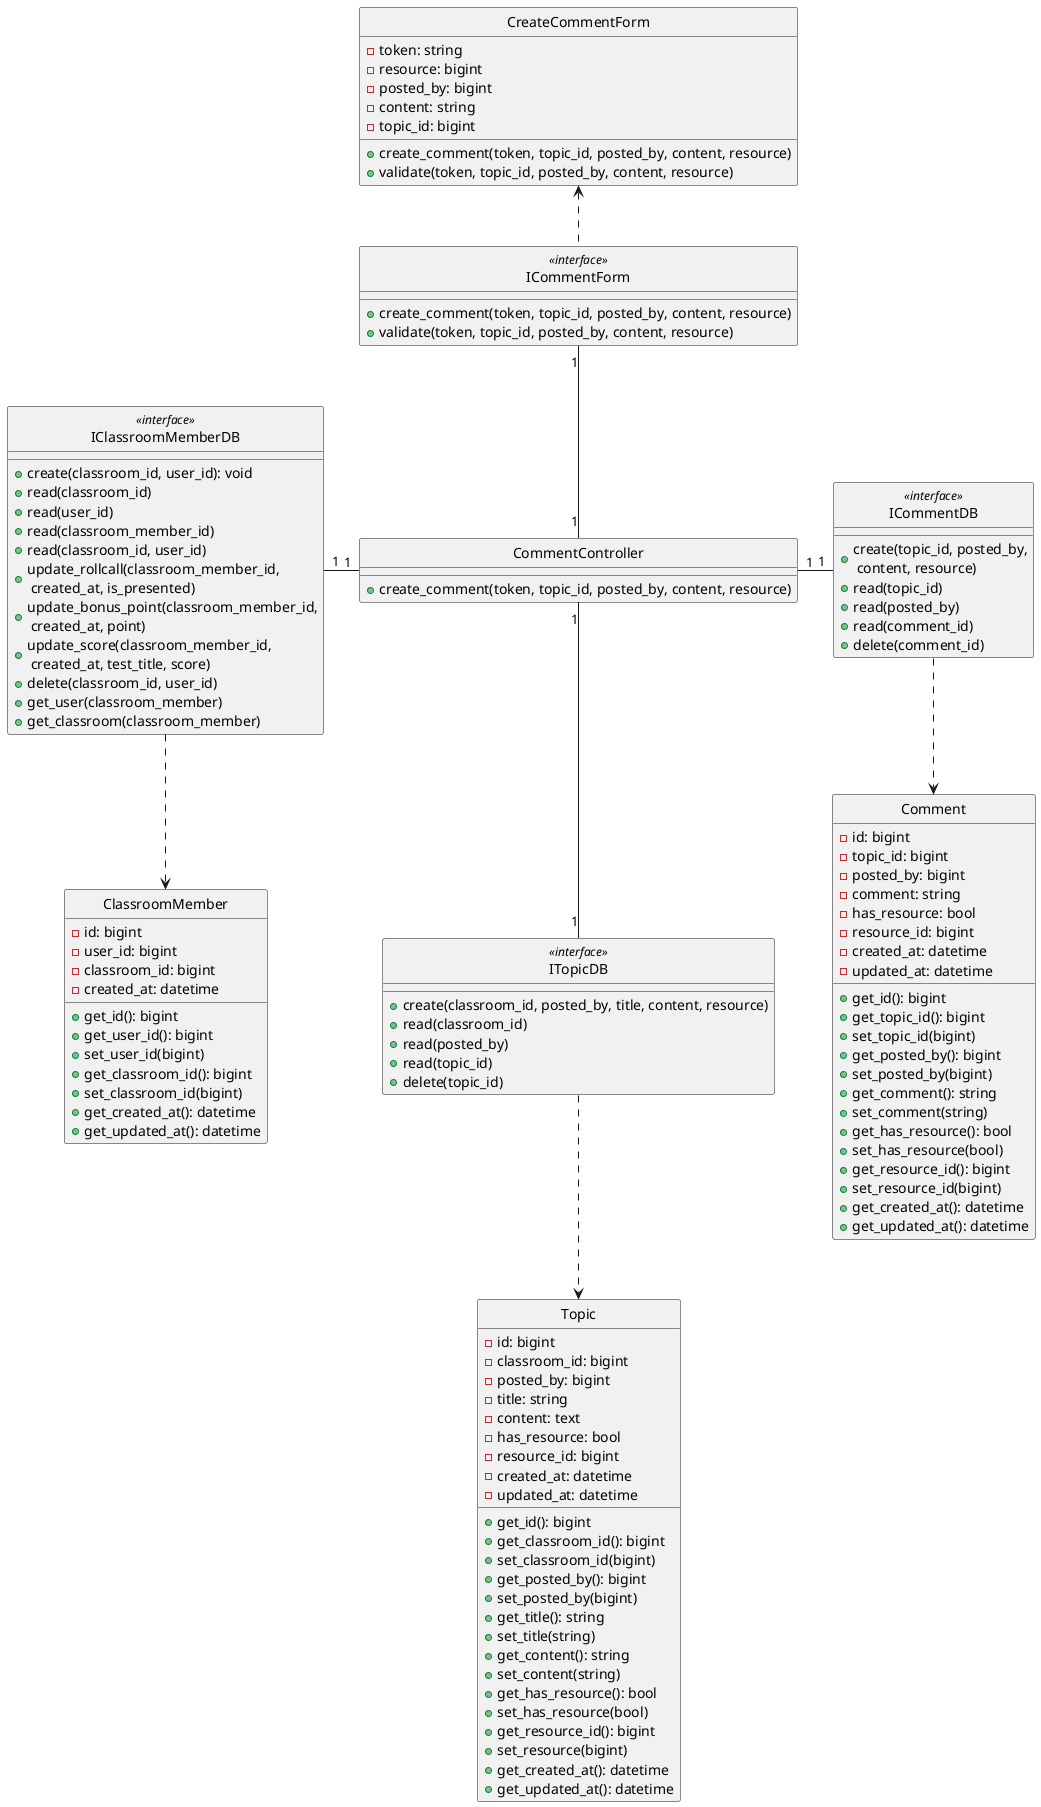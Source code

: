 @startuml createComment

class CreateCommentForm {
    - token: string
    - resource: bigint
    - posted_by: bigint
    - content: string
    - topic_id: bigint

    + create_comment(token, topic_id, posted_by, content, resource)
    + validate(token, topic_id, posted_by, content, resource)
}

class ICommentForm <<interface>> {
    + create_comment(token, topic_id, posted_by, content, resource)
    + validate(token, topic_id, posted_by, content, resource)
}

class CommentController {
    + create_comment(token, topic_id, posted_by, content, resource)
}

class ClassroomMember {
    - id: bigint
    - user_id: bigint
    - classroom_id: bigint
    - created_at: datetime

    + get_id(): bigint
    + get_user_id(): bigint
    + set_user_id(bigint)
    + get_classroom_id(): bigint
    + set_classroom_id(bigint)
    + get_created_at(): datetime
    + get_updated_at(): datetime
}

class IClassroomMemberDB <<interface>> {
    + create(classroom_id, user_id): void
    + read(classroom_id)
    + read(user_id)
    + read(classroom_member_id)
    + read(classroom_id, user_id)
    + update_rollcall(classroom_member_id,\n created_at, is_presented)
    + update_bonus_point(classroom_member_id,\n created_at, point)
    + update_score(classroom_member_id,\n created_at, test_title, score)
    + delete(classroom_id, user_id)
    + get_user(classroom_member)
    + get_classroom(classroom_member)
}


class Topic {
    - id: bigint
    - classroom_id: bigint
    - posted_by: bigint
    - title: string
    - content: text
    - has_resource: bool
    - resource_id: bigint
    - created_at: datetime
    - updated_at: datetime

    + get_id(): bigint
    + get_classroom_id(): bigint
    + set_classroom_id(bigint)
    + get_posted_by(): bigint
    + set_posted_by(bigint)
    + get_title(): string
    + set_title(string)
    + get_content(): string
    + set_content(string)
    + get_has_resource(): bool
    + set_has_resource(bool)
    + get_resource_id(): bigint
    + set_resource(bigint)
    + get_created_at(): datetime
    + get_updated_at(): datetime
}

class ITopicDB <<interface>> {
    + create(classroom_id, posted_by, title, content, resource)
    + read(classroom_id)
    + read(posted_by)
    + read(topic_id)
    + delete(topic_id)
}


class Comment {
    - id: bigint
    - topic_id: bigint
    - posted_by: bigint
    - comment: string
    - has_resource: bool
    - resource_id: bigint
    - created_at: datetime
    - updated_at: datetime

    + get_id(): bigint
    + get_topic_id(): bigint
    + set_topic_id(bigint)
    + get_posted_by(): bigint
    + set_posted_by(bigint)
    + get_comment(): string
    + set_comment(string)
    + get_has_resource(): bool
    + set_has_resource(bool)
    + get_resource_id(): bigint
    + set_resource_id(bigint)
    + get_created_at(): datetime
    + get_updated_at(): datetime
}

class ICommentDB <<interface>> {
    + create(topic_id, posted_by,\n content, resource)
    + read(topic_id)
    + read(posted_by)
    + read(comment_id)
    + delete(comment_id)
}

hide CreateCommentForm circle
hide ICommentForm <<interface>> circle
hide CommentController circle
hide IClassroomMemberDB <<interface>> circle
hide ClassroomMember circle
hide ITopicDB <<interface>> circle
hide Topic circle 
hide ICommentDB <<interface>> circle
hide Comment circle 


ICommentForm .up.> CreateCommentForm
IClassroomMemberDB .down.> ClassroomMember
ITopicDB .down.> Topic
ICommentDB .down.> Comment
ICommentForm "1"-down-"1" CommentController
CommentController "1"-left-"1" IClassroomMemberDB
CommentController "1"-down-"1" ITopicDB
CommentController "1"-right-"1" ICommentDB


@enduml

